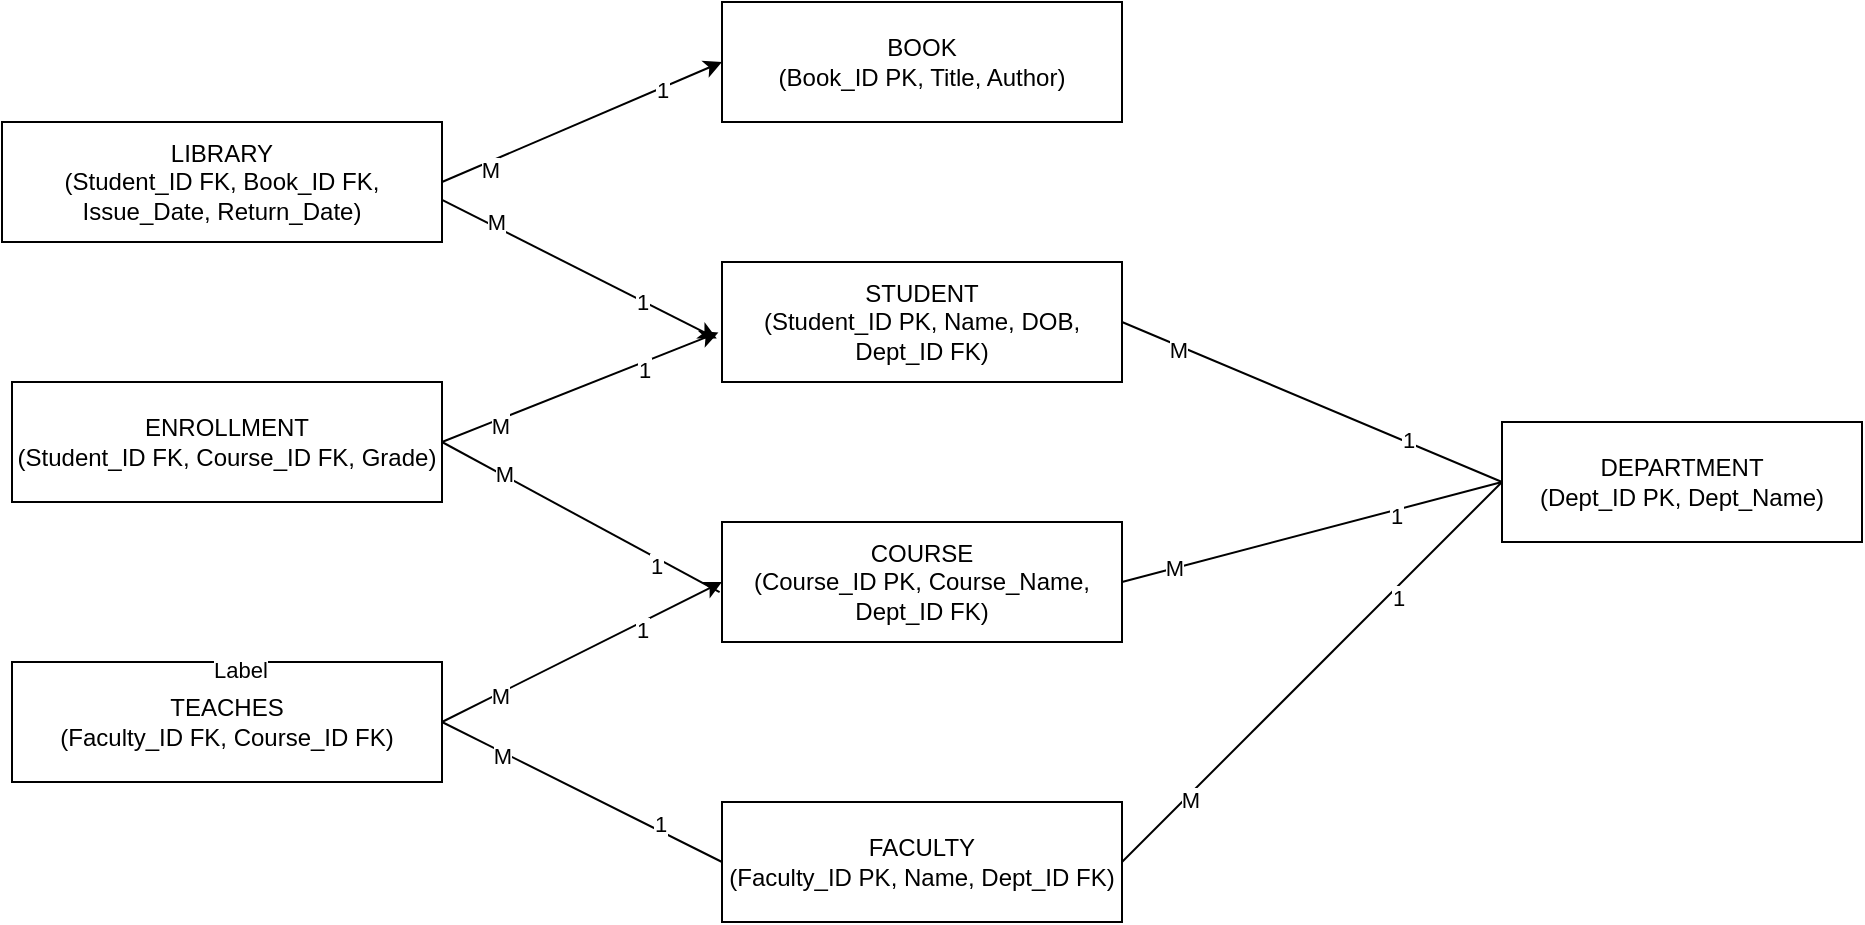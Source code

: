 <mxfile version="28.2.3">
  <diagram name="University ERD" id="university-erd">
    <mxGraphModel dx="455946" dy="298707" grid="1" gridSize="10" guides="1" tooltips="1" connect="1" arrows="1" fold="1" page="1" pageScale="1" pageWidth="827" pageHeight="1169" math="0" shadow="0">
      <root>
        <mxCell id="0" />
        <mxCell id="1" parent="0" />
        <mxCell id="student" value="STUDENT&#xa;(Student_ID PK, Name, DOB, Dept_ID FK)" style="shape=rectangle;rounded=0;whiteSpace=wrap;html=1;" parent="1" vertex="1">
          <mxGeometry x="80" y="90" width="200" height="60" as="geometry" />
        </mxCell>
        <mxCell id="department" value="DEPARTMENT&#xa;(Dept_ID PK, Dept_Name)" style="shape=rectangle;rounded=0;whiteSpace=wrap;html=1;" parent="1" vertex="1">
          <mxGeometry x="470" y="170" width="180" height="60" as="geometry" />
        </mxCell>
        <mxCell id="course" value="COURSE&#xa;(Course_ID PK, Course_Name, Dept_ID FK)" style="shape=rectangle;rounded=0;whiteSpace=wrap;html=1;" parent="1" vertex="1">
          <mxGeometry x="80" y="220" width="200" height="60" as="geometry" />
        </mxCell>
        <mxCell id="faculty" value="FACULTY&#xa;(Faculty_ID PK, Name, Dept_ID FK)" style="shape=rectangle;rounded=0;whiteSpace=wrap;html=1;" parent="1" vertex="1">
          <mxGeometry x="80" y="360" width="200" height="60" as="geometry" />
        </mxCell>
        <mxCell id="book" value="BOOK&#xa;(Book_ID PK, Title, Author)" style="shape=rectangle;rounded=0;whiteSpace=wrap;html=1;" parent="1" vertex="1">
          <mxGeometry x="80" y="-40" width="200" height="60" as="geometry" />
        </mxCell>
        <mxCell id="edge1" style="endArrow=none;html=1;" parent="1" source="student" target="department" edge="1" />
        <mxCell id="edge2" style="endArrow=none;html=1;" parent="1" source="course" target="department" edge="1" />
        <mxCell id="edge3" style="endArrow=none;html=1;" parent="1" source="enrollment" target="student" edge="1" />
        <mxCell id="edge4" style="endArrow=none;html=1;" parent="1" source="enrollment" target="course" edge="1" />
        <mxCell id="edge5" style="endArrow=none;html=1;" parent="1" source="faculty" target="department" edge="1" />
        <mxCell id="edge6" style="endArrow=none;html=1;" parent="1" source="teaches" target="faculty" edge="1" />
        <mxCell id="edge7" style="endArrow=none;html=1;" parent="1" source="teaches" target="course" edge="1" />
        <mxCell id="edge8" style="endArrow=none;html=1;" parent="1" source="library" target="student" edge="1" />
        <mxCell id="edge9" style="endArrow=none;html=1;" parent="1" source="library" target="book" edge="1" />
        <mxCell id="VXHTi4cOq8A6xJczUB8I-5" value="LIBRARY&lt;br&gt;(Student_ID FK, Book_ID FK, Issue_Date, Return_Date)" style="rounded=0;whiteSpace=wrap;html=1;" vertex="1" parent="1">
          <mxGeometry x="-280" y="20" width="220" height="60" as="geometry" />
        </mxCell>
        <mxCell id="VXHTi4cOq8A6xJczUB8I-6" value="ENROLLMENT&lt;br&gt;(Student_ID FK, Course_ID FK, Grade)" style="rounded=0;whiteSpace=wrap;html=1;" vertex="1" parent="1">
          <mxGeometry x="-275" y="150" width="215" height="60" as="geometry" />
        </mxCell>
        <mxCell id="VXHTi4cOq8A6xJczUB8I-7" value="TEACHES&lt;br&gt;(Faculty_ID FK, Course_ID FK)" style="rounded=0;whiteSpace=wrap;html=1;" vertex="1" parent="1">
          <mxGeometry x="-275" y="290" width="215" height="60" as="geometry" />
        </mxCell>
        <mxCell id="VXHTi4cOq8A6xJczUB8I-11" value="" style="endArrow=classic;html=1;rounded=0;exitX=0.999;exitY=0.647;exitDx=0;exitDy=0;exitPerimeter=0;entryX=-0.013;entryY=0.638;entryDx=0;entryDy=0;entryPerimeter=0;" edge="1" parent="1" source="VXHTi4cOq8A6xJczUB8I-5" target="student">
          <mxGeometry relative="1" as="geometry">
            <mxPoint x="70" y="210" as="sourcePoint" />
            <mxPoint x="170" y="210" as="targetPoint" />
            <Array as="points" />
          </mxGeometry>
        </mxCell>
        <mxCell id="VXHTi4cOq8A6xJczUB8I-12" value="Label" style="edgeLabel;resizable=0;html=1;;align=center;verticalAlign=middle;" connectable="0" vertex="1" parent="VXHTi4cOq8A6xJczUB8I-11">
          <mxGeometry relative="1" as="geometry">
            <mxPoint x="-170" y="200" as="offset" />
          </mxGeometry>
        </mxCell>
        <mxCell id="VXHTi4cOq8A6xJczUB8I-28" value="M" style="edgeLabel;html=1;align=center;verticalAlign=middle;resizable=0;points=[];" vertex="1" connectable="0" parent="VXHTi4cOq8A6xJczUB8I-11">
          <mxGeometry x="-0.622" y="2" relative="1" as="geometry">
            <mxPoint as="offset" />
          </mxGeometry>
        </mxCell>
        <mxCell id="VXHTi4cOq8A6xJczUB8I-29" value="1" style="edgeLabel;html=1;align=center;verticalAlign=middle;resizable=0;points=[];" vertex="1" connectable="0" parent="VXHTi4cOq8A6xJczUB8I-11">
          <mxGeometry x="0.462" relative="1" as="geometry">
            <mxPoint as="offset" />
          </mxGeometry>
        </mxCell>
        <mxCell id="VXHTi4cOq8A6xJczUB8I-13" value="" style="endArrow=classic;html=1;rounded=0;exitX=1;exitY=0.5;exitDx=0;exitDy=0;" edge="1" parent="1" source="VXHTi4cOq8A6xJczUB8I-7">
          <mxGeometry relative="1" as="geometry">
            <mxPoint x="70" y="210" as="sourcePoint" />
            <mxPoint x="80" y="250" as="targetPoint" />
          </mxGeometry>
        </mxCell>
        <mxCell id="VXHTi4cOq8A6xJczUB8I-43" value="M" style="edgeLabel;html=1;align=center;verticalAlign=middle;resizable=0;points=[];" vertex="1" connectable="0" parent="VXHTi4cOq8A6xJczUB8I-13">
          <mxGeometry x="-0.599" y="-1" relative="1" as="geometry">
            <mxPoint as="offset" />
          </mxGeometry>
        </mxCell>
        <mxCell id="VXHTi4cOq8A6xJczUB8I-45" value="1" style="edgeLabel;html=1;align=center;verticalAlign=middle;resizable=0;points=[];" vertex="1" connectable="0" parent="VXHTi4cOq8A6xJczUB8I-13">
          <mxGeometry x="0.413" y="-3" relative="1" as="geometry">
            <mxPoint as="offset" />
          </mxGeometry>
        </mxCell>
        <mxCell id="VXHTi4cOq8A6xJczUB8I-15" value="" style="endArrow=classic;html=1;rounded=0;exitX=1;exitY=0.5;exitDx=0;exitDy=0;entryX=-0.009;entryY=0.587;entryDx=0;entryDy=0;entryPerimeter=0;" edge="1" parent="1" source="VXHTi4cOq8A6xJczUB8I-6" target="student">
          <mxGeometry relative="1" as="geometry">
            <mxPoint x="70" y="210" as="sourcePoint" />
            <mxPoint x="170" y="210" as="targetPoint" />
          </mxGeometry>
        </mxCell>
        <mxCell id="VXHTi4cOq8A6xJczUB8I-30" value="M" style="edgeLabel;html=1;align=center;verticalAlign=middle;resizable=0;points=[];" vertex="1" connectable="0" parent="VXHTi4cOq8A6xJczUB8I-15">
          <mxGeometry x="-0.596" y="-3" relative="1" as="geometry">
            <mxPoint as="offset" />
          </mxGeometry>
        </mxCell>
        <mxCell id="VXHTi4cOq8A6xJczUB8I-31" value="1" style="edgeLabel;html=1;align=center;verticalAlign=middle;resizable=0;points=[];" vertex="1" connectable="0" parent="VXHTi4cOq8A6xJczUB8I-15">
          <mxGeometry x="0.437" y="-3" relative="1" as="geometry">
            <mxPoint as="offset" />
          </mxGeometry>
        </mxCell>
        <mxCell id="VXHTi4cOq8A6xJczUB8I-17" value="" style="endArrow=classic;html=1;rounded=0;exitX=1;exitY=0.5;exitDx=0;exitDy=0;entryX=0;entryY=0.5;entryDx=0;entryDy=0;" edge="1" parent="1" source="VXHTi4cOq8A6xJczUB8I-5" target="book">
          <mxGeometry relative="1" as="geometry">
            <mxPoint x="70" y="210" as="sourcePoint" />
            <mxPoint x="170" y="210" as="targetPoint" />
          </mxGeometry>
        </mxCell>
        <mxCell id="VXHTi4cOq8A6xJczUB8I-26" value="M" style="edgeLabel;html=1;align=center;verticalAlign=middle;resizable=0;points=[];" vertex="1" connectable="0" parent="VXHTi4cOq8A6xJczUB8I-17">
          <mxGeometry x="-0.684" y="-4" relative="1" as="geometry">
            <mxPoint as="offset" />
          </mxGeometry>
        </mxCell>
        <mxCell id="VXHTi4cOq8A6xJczUB8I-27" value="1" style="edgeLabel;html=1;align=center;verticalAlign=middle;resizable=0;points=[];" vertex="1" connectable="0" parent="VXHTi4cOq8A6xJczUB8I-17">
          <mxGeometry x="0.559" y="-1" relative="1" as="geometry">
            <mxPoint as="offset" />
          </mxGeometry>
        </mxCell>
        <mxCell id="VXHTi4cOq8A6xJczUB8I-36" value="" style="endArrow=none;html=1;rounded=0;entryX=-0.006;entryY=0.585;entryDx=0;entryDy=0;entryPerimeter=0;" edge="1" parent="1" target="course">
          <mxGeometry width="50" height="50" relative="1" as="geometry">
            <mxPoint x="-60" y="180" as="sourcePoint" />
            <mxPoint x="-10" y="130" as="targetPoint" />
          </mxGeometry>
        </mxCell>
        <mxCell id="VXHTi4cOq8A6xJczUB8I-41" value="M" style="edgeLabel;html=1;align=center;verticalAlign=middle;resizable=0;points=[];" vertex="1" connectable="0" parent="VXHTi4cOq8A6xJczUB8I-36">
          <mxGeometry x="-0.563" y="1" relative="1" as="geometry">
            <mxPoint as="offset" />
          </mxGeometry>
        </mxCell>
        <mxCell id="VXHTi4cOq8A6xJczUB8I-42" value="1" style="edgeLabel;html=1;align=center;verticalAlign=middle;resizable=0;points=[];" vertex="1" connectable="0" parent="VXHTi4cOq8A6xJczUB8I-36">
          <mxGeometry x="0.567" y="-3" relative="1" as="geometry">
            <mxPoint as="offset" />
          </mxGeometry>
        </mxCell>
        <mxCell id="VXHTi4cOq8A6xJczUB8I-37" value="" style="endArrow=none;html=1;rounded=0;entryX=0;entryY=0.5;entryDx=0;entryDy=0;" edge="1" parent="1" target="faculty">
          <mxGeometry width="50" height="50" relative="1" as="geometry">
            <mxPoint x="-60" y="320" as="sourcePoint" />
            <mxPoint x="-10" y="270" as="targetPoint" />
          </mxGeometry>
        </mxCell>
        <mxCell id="VXHTi4cOq8A6xJczUB8I-44" value="M" style="edgeLabel;html=1;align=center;verticalAlign=middle;resizable=0;points=[];" vertex="1" connectable="0" parent="VXHTi4cOq8A6xJczUB8I-37">
          <mxGeometry x="-0.563" y="-2" relative="1" as="geometry">
            <mxPoint as="offset" />
          </mxGeometry>
        </mxCell>
        <mxCell id="VXHTi4cOq8A6xJczUB8I-46" value="1" style="edgeLabel;html=1;align=center;verticalAlign=middle;resizable=0;points=[];" vertex="1" connectable="0" parent="VXHTi4cOq8A6xJczUB8I-37">
          <mxGeometry x="0.539" y="3" relative="1" as="geometry">
            <mxPoint as="offset" />
          </mxGeometry>
        </mxCell>
        <mxCell id="VXHTi4cOq8A6xJczUB8I-38" value="" style="endArrow=none;html=1;rounded=0;entryX=0;entryY=0.5;entryDx=0;entryDy=0;" edge="1" parent="1" target="department">
          <mxGeometry width="50" height="50" relative="1" as="geometry">
            <mxPoint x="280" y="250" as="sourcePoint" />
            <mxPoint x="330" y="200" as="targetPoint" />
          </mxGeometry>
        </mxCell>
        <mxCell id="VXHTi4cOq8A6xJczUB8I-48" value="M" style="edgeLabel;html=1;align=center;verticalAlign=middle;resizable=0;points=[];" vertex="1" connectable="0" parent="VXHTi4cOq8A6xJczUB8I-38">
          <mxGeometry x="-0.73" y="1" relative="1" as="geometry">
            <mxPoint as="offset" />
          </mxGeometry>
        </mxCell>
        <mxCell id="VXHTi4cOq8A6xJczUB8I-53" value="1" style="edgeLabel;html=1;align=center;verticalAlign=middle;resizable=0;points=[];" vertex="1" connectable="0" parent="VXHTi4cOq8A6xJczUB8I-38">
          <mxGeometry x="0.432" y="-3" relative="1" as="geometry">
            <mxPoint as="offset" />
          </mxGeometry>
        </mxCell>
        <mxCell id="VXHTi4cOq8A6xJczUB8I-39" value="" style="endArrow=none;html=1;rounded=0;entryX=0;entryY=0.5;entryDx=0;entryDy=0;" edge="1" parent="1" target="department">
          <mxGeometry width="50" height="50" relative="1" as="geometry">
            <mxPoint x="280" y="120" as="sourcePoint" />
            <mxPoint x="330" y="70" as="targetPoint" />
          </mxGeometry>
        </mxCell>
        <mxCell id="VXHTi4cOq8A6xJczUB8I-47" value="M" style="edgeLabel;html=1;align=center;verticalAlign=middle;resizable=0;points=[];" vertex="1" connectable="0" parent="VXHTi4cOq8A6xJczUB8I-39">
          <mxGeometry x="-0.697" y="-2" relative="1" as="geometry">
            <mxPoint as="offset" />
          </mxGeometry>
        </mxCell>
        <mxCell id="VXHTi4cOq8A6xJczUB8I-54" value="1" style="edgeLabel;html=1;align=center;verticalAlign=middle;resizable=0;points=[];" vertex="1" connectable="0" parent="VXHTi4cOq8A6xJczUB8I-39">
          <mxGeometry x="0.501" y="1" relative="1" as="geometry">
            <mxPoint as="offset" />
          </mxGeometry>
        </mxCell>
        <mxCell id="VXHTi4cOq8A6xJczUB8I-40" value="" style="endArrow=none;html=1;rounded=0;entryX=0;entryY=0.5;entryDx=0;entryDy=0;" edge="1" parent="1" target="department">
          <mxGeometry width="50" height="50" relative="1" as="geometry">
            <mxPoint x="280" y="390" as="sourcePoint" />
            <mxPoint x="360" y="190" as="targetPoint" />
          </mxGeometry>
        </mxCell>
        <mxCell id="VXHTi4cOq8A6xJczUB8I-51" value="M" style="edgeLabel;html=1;align=center;verticalAlign=middle;resizable=0;points=[];" vertex="1" connectable="0" parent="VXHTi4cOq8A6xJczUB8I-40">
          <mxGeometry x="-0.659" y="-2" relative="1" as="geometry">
            <mxPoint as="offset" />
          </mxGeometry>
        </mxCell>
        <mxCell id="VXHTi4cOq8A6xJczUB8I-52" value="1" style="edgeLabel;html=1;align=center;verticalAlign=middle;resizable=0;points=[];" vertex="1" connectable="0" parent="VXHTi4cOq8A6xJczUB8I-40">
          <mxGeometry x="0.422" y="-4" relative="1" as="geometry">
            <mxPoint as="offset" />
          </mxGeometry>
        </mxCell>
      </root>
    </mxGraphModel>
  </diagram>
</mxfile>

